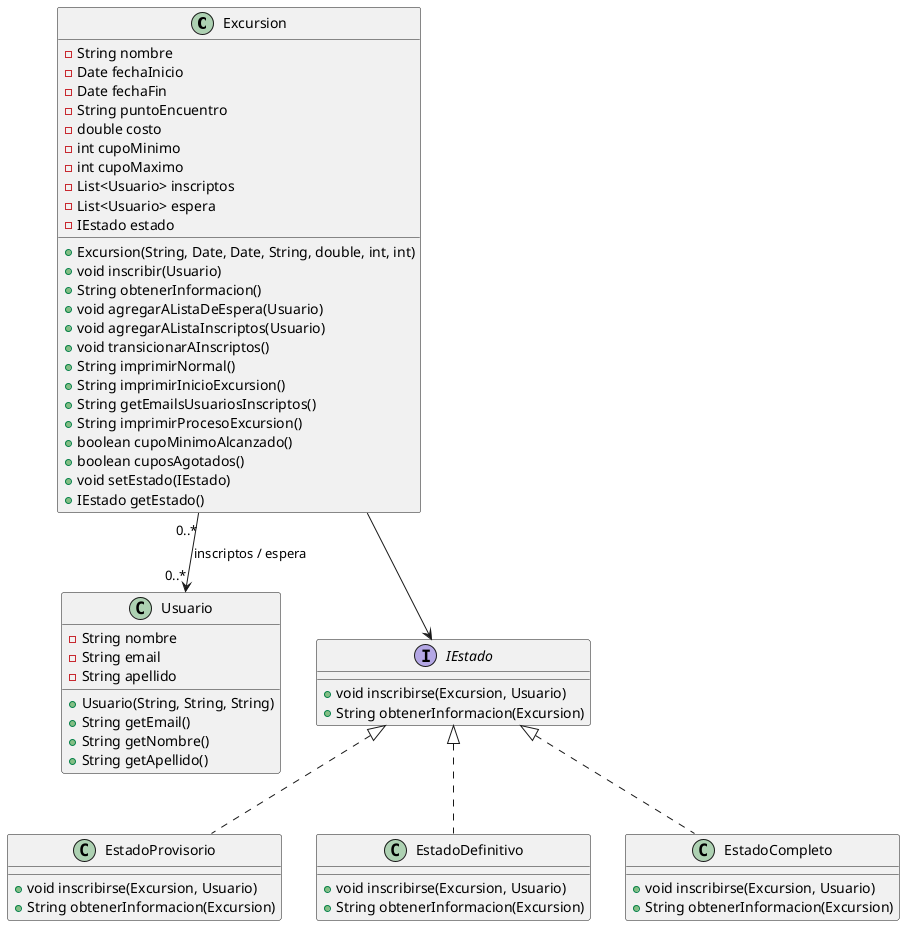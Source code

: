 @startuml
class Excursion {
    - String nombre
    - Date fechaInicio
    - Date fechaFin
    - String puntoEncuentro
    - double costo
    - int cupoMinimo
    - int cupoMaximo
    - List<Usuario> inscriptos
    - List<Usuario> espera
    - IEstado estado

    + Excursion(String, Date, Date, String, double, int, int)
    + void inscribir(Usuario)
    + String obtenerInformacion()
    + void agregarAListaDeEspera(Usuario)
    + void agregarAListaInscriptos(Usuario)
    + void transicionarAInscriptos()
    + String imprimirNormal()
    + String imprimirInicioExcursion()
    + String getEmailsUsuariosInscriptos()
    + String imprimirProcesoExcursion()
    + boolean cupoMinimoAlcanzado()
    + boolean cuposAgotados()
    + void setEstado(IEstado)
    + IEstado getEstado()
  }

  class Usuario {
    - String nombre
    - String email
    - String apellido

    + Usuario(String, String, String)
    + String getEmail()
    + String getNombre()
    + String getApellido()
  }

  interface IEstado {
    + void inscribirse(Excursion, Usuario)
    + String obtenerInformacion(Excursion)
  }

  class EstadoProvisorio {
    + void inscribirse(Excursion, Usuario)
    + String obtenerInformacion(Excursion)
  }

  class EstadoDefinitivo {
    + void inscribirse(Excursion, Usuario)
    + String obtenerInformacion(Excursion)
  }

  class EstadoCompleto {
    + void inscribirse(Excursion, Usuario)
    + String obtenerInformacion(Excursion)
  }

  Excursion --> IEstado
  IEstado <|.. EstadoProvisorio
  IEstado <|.. EstadoDefinitivo
  IEstado <|.. EstadoCompleto

  Excursion "0..*" --> "0..*" Usuario : inscriptos / espera
}
@enduml
